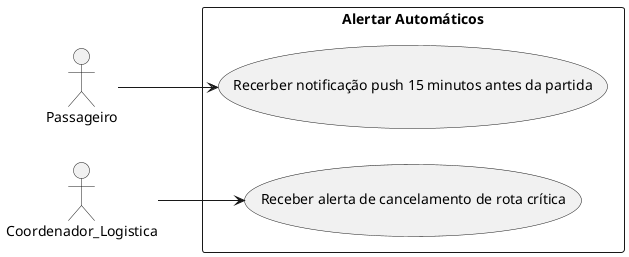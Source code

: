 @startuml Alertar Automáticos

left to right direction

actor Passageiro
actor Coordenador_Logistica

rectangle "Alertar Automáticos" {
    usecase "Recerber notificação push 15 minutos antes da partida" as alertaAtu_NotfPush
    usecase "Receber alerta de cancelamento de rota crítica" as alerAtu_NotfCrit
}

Passageiro --> alertaAtu_NotfPush
Coordenador_Logistica --> alerAtu_NotfCrit

@enduml